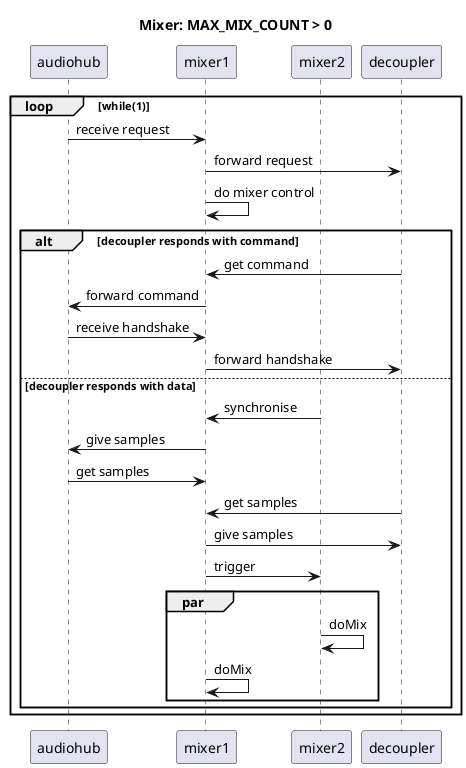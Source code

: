 @startuml


participant audiohub as audiohub
participant mixer1 as mixer1
participant mixer2 as mixer2
participant decoupler as decoupler


title "Mixer: MAX_MIX_COUNT > 0"
loop while(1)
audiohub -> mixer1 : receive request
mixer1 -> decoupler : forward request
mixer1 -> mixer1 : do mixer control

alt decoupler responds with command
decoupler -> mixer1 : get command
mixer1 -> audiohub : forward command
audiohub -> mixer1 : receive handshake
mixer1 -> decoupler : forward handshake
else decoupler responds with data
mixer2 -> mixer1 : synchronise
mixer1 -> audiohub : give samples
mixer1 <- audiohub : get samples
mixer1 <- decoupler : get samples
mixer1 -> decoupler : give samples
mixer1 -> mixer2 : trigger
par
mixer2 -> mixer2 : doMix
mixer1 -> mixer1 : doMix
end
end
end
@enduml
